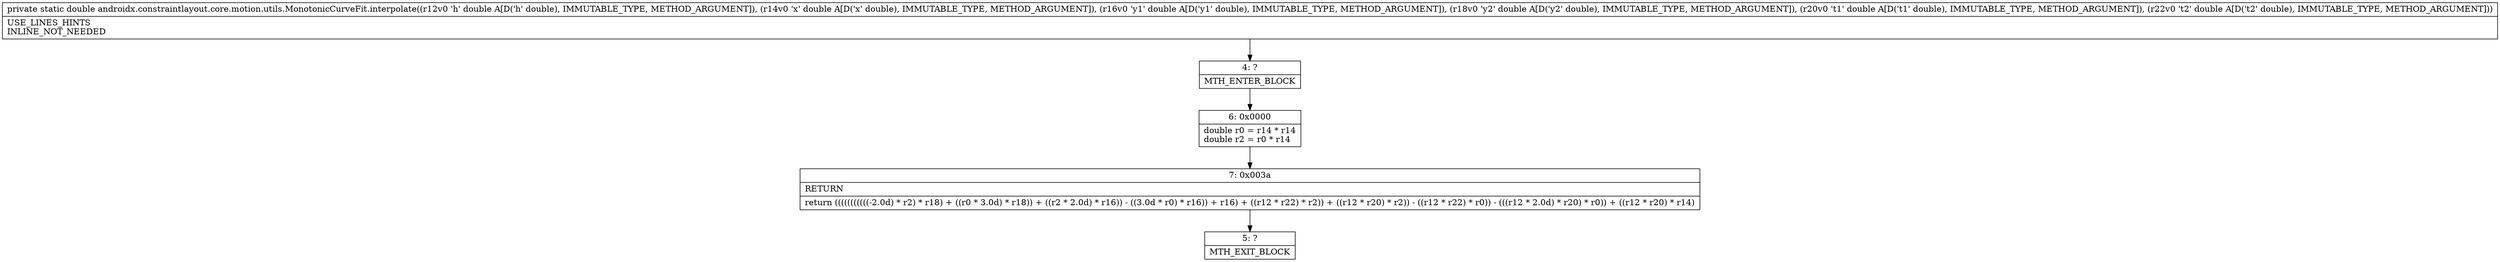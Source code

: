 digraph "CFG forandroidx.constraintlayout.core.motion.utils.MonotonicCurveFit.interpolate(DDDDDD)D" {
Node_4 [shape=record,label="{4\:\ ?|MTH_ENTER_BLOCK\l}"];
Node_6 [shape=record,label="{6\:\ 0x0000|double r0 = r14 * r14\ldouble r2 = r0 * r14\l}"];
Node_7 [shape=record,label="{7\:\ 0x003a|RETURN\l|return (((((((((((\-2.0d) * r2) * r18) + ((r0 * 3.0d) * r18)) + ((r2 * 2.0d) * r16)) \- ((3.0d * r0) * r16)) + r16) + ((r12 * r22) * r2)) + ((r12 * r20) * r2)) \- ((r12 * r22) * r0)) \- (((r12 * 2.0d) * r20) * r0)) + ((r12 * r20) * r14)\l}"];
Node_5 [shape=record,label="{5\:\ ?|MTH_EXIT_BLOCK\l}"];
MethodNode[shape=record,label="{private static double androidx.constraintlayout.core.motion.utils.MonotonicCurveFit.interpolate((r12v0 'h' double A[D('h' double), IMMUTABLE_TYPE, METHOD_ARGUMENT]), (r14v0 'x' double A[D('x' double), IMMUTABLE_TYPE, METHOD_ARGUMENT]), (r16v0 'y1' double A[D('y1' double), IMMUTABLE_TYPE, METHOD_ARGUMENT]), (r18v0 'y2' double A[D('y2' double), IMMUTABLE_TYPE, METHOD_ARGUMENT]), (r20v0 't1' double A[D('t1' double), IMMUTABLE_TYPE, METHOD_ARGUMENT]), (r22v0 't2' double A[D('t2' double), IMMUTABLE_TYPE, METHOD_ARGUMENT]))  | USE_LINES_HINTS\lINLINE_NOT_NEEDED\l}"];
MethodNode -> Node_4;Node_4 -> Node_6;
Node_6 -> Node_7;
Node_7 -> Node_5;
}

